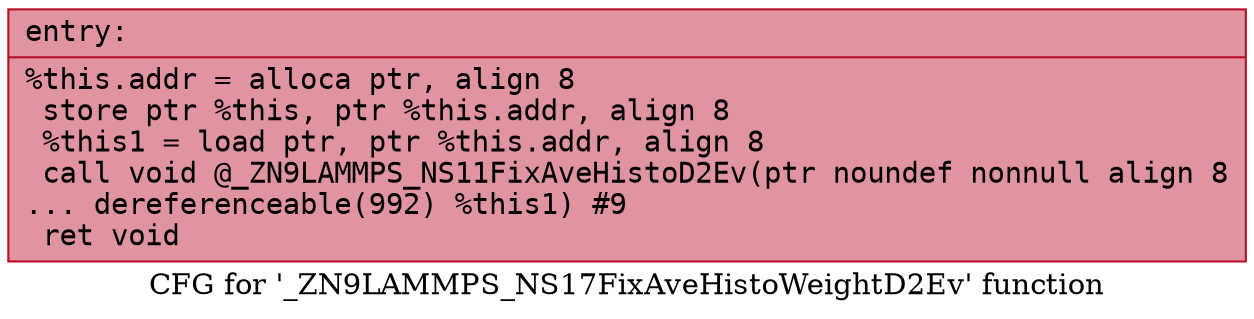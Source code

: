 digraph "CFG for '_ZN9LAMMPS_NS17FixAveHistoWeightD2Ev' function" {
	label="CFG for '_ZN9LAMMPS_NS17FixAveHistoWeightD2Ev' function";

	Node0x557d5bde7890 [shape=record,color="#b70d28ff", style=filled, fillcolor="#b70d2870" fontname="Courier",label="{entry:\l|  %this.addr = alloca ptr, align 8\l  store ptr %this, ptr %this.addr, align 8\l  %this1 = load ptr, ptr %this.addr, align 8\l  call void @_ZN9LAMMPS_NS11FixAveHistoD2Ev(ptr noundef nonnull align 8\l... dereferenceable(992) %this1) #9\l  ret void\l}"];
}
